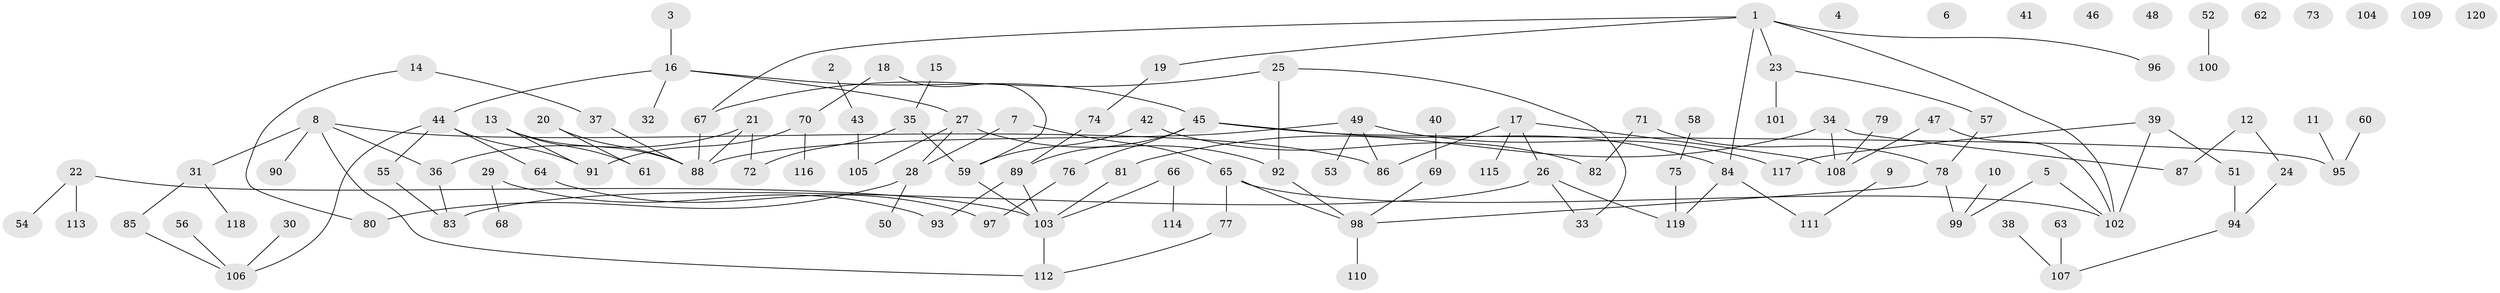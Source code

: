 // Generated by graph-tools (version 1.1) at 2025/33/03/09/25 02:33:31]
// undirected, 120 vertices, 133 edges
graph export_dot {
graph [start="1"]
  node [color=gray90,style=filled];
  1;
  2;
  3;
  4;
  5;
  6;
  7;
  8;
  9;
  10;
  11;
  12;
  13;
  14;
  15;
  16;
  17;
  18;
  19;
  20;
  21;
  22;
  23;
  24;
  25;
  26;
  27;
  28;
  29;
  30;
  31;
  32;
  33;
  34;
  35;
  36;
  37;
  38;
  39;
  40;
  41;
  42;
  43;
  44;
  45;
  46;
  47;
  48;
  49;
  50;
  51;
  52;
  53;
  54;
  55;
  56;
  57;
  58;
  59;
  60;
  61;
  62;
  63;
  64;
  65;
  66;
  67;
  68;
  69;
  70;
  71;
  72;
  73;
  74;
  75;
  76;
  77;
  78;
  79;
  80;
  81;
  82;
  83;
  84;
  85;
  86;
  87;
  88;
  89;
  90;
  91;
  92;
  93;
  94;
  95;
  96;
  97;
  98;
  99;
  100;
  101;
  102;
  103;
  104;
  105;
  106;
  107;
  108;
  109;
  110;
  111;
  112;
  113;
  114;
  115;
  116;
  117;
  118;
  119;
  120;
  1 -- 19;
  1 -- 23;
  1 -- 67;
  1 -- 84;
  1 -- 96;
  1 -- 102;
  2 -- 43;
  3 -- 16;
  5 -- 99;
  5 -- 102;
  7 -- 28;
  7 -- 65;
  8 -- 31;
  8 -- 36;
  8 -- 86;
  8 -- 90;
  8 -- 112;
  9 -- 111;
  10 -- 99;
  11 -- 95;
  12 -- 24;
  12 -- 87;
  13 -- 61;
  13 -- 88;
  13 -- 91;
  14 -- 37;
  14 -- 80;
  15 -- 35;
  16 -- 27;
  16 -- 32;
  16 -- 44;
  16 -- 45;
  17 -- 26;
  17 -- 86;
  17 -- 108;
  17 -- 115;
  18 -- 59;
  18 -- 70;
  19 -- 74;
  20 -- 61;
  20 -- 88;
  21 -- 36;
  21 -- 72;
  21 -- 88;
  22 -- 54;
  22 -- 103;
  22 -- 113;
  23 -- 57;
  23 -- 101;
  24 -- 94;
  25 -- 33;
  25 -- 67;
  25 -- 92;
  26 -- 33;
  26 -- 83;
  26 -- 119;
  27 -- 28;
  27 -- 92;
  27 -- 105;
  28 -- 50;
  28 -- 80;
  29 -- 68;
  29 -- 93;
  30 -- 106;
  31 -- 85;
  31 -- 118;
  34 -- 81;
  34 -- 87;
  34 -- 108;
  35 -- 59;
  35 -- 72;
  36 -- 83;
  37 -- 88;
  38 -- 107;
  39 -- 51;
  39 -- 102;
  39 -- 117;
  40 -- 69;
  42 -- 59;
  42 -- 82;
  43 -- 105;
  44 -- 55;
  44 -- 64;
  44 -- 91;
  44 -- 106;
  45 -- 76;
  45 -- 84;
  45 -- 89;
  45 -- 95;
  47 -- 102;
  47 -- 108;
  49 -- 53;
  49 -- 86;
  49 -- 88;
  49 -- 117;
  51 -- 94;
  52 -- 100;
  55 -- 83;
  56 -- 106;
  57 -- 78;
  58 -- 75;
  59 -- 103;
  60 -- 95;
  63 -- 107;
  64 -- 97;
  65 -- 77;
  65 -- 98;
  65 -- 102;
  66 -- 103;
  66 -- 114;
  67 -- 88;
  69 -- 98;
  70 -- 91;
  70 -- 116;
  71 -- 78;
  71 -- 82;
  74 -- 89;
  75 -- 119;
  76 -- 97;
  77 -- 112;
  78 -- 98;
  78 -- 99;
  79 -- 108;
  81 -- 103;
  84 -- 111;
  84 -- 119;
  85 -- 106;
  89 -- 93;
  89 -- 103;
  92 -- 98;
  94 -- 107;
  98 -- 110;
  103 -- 112;
}

